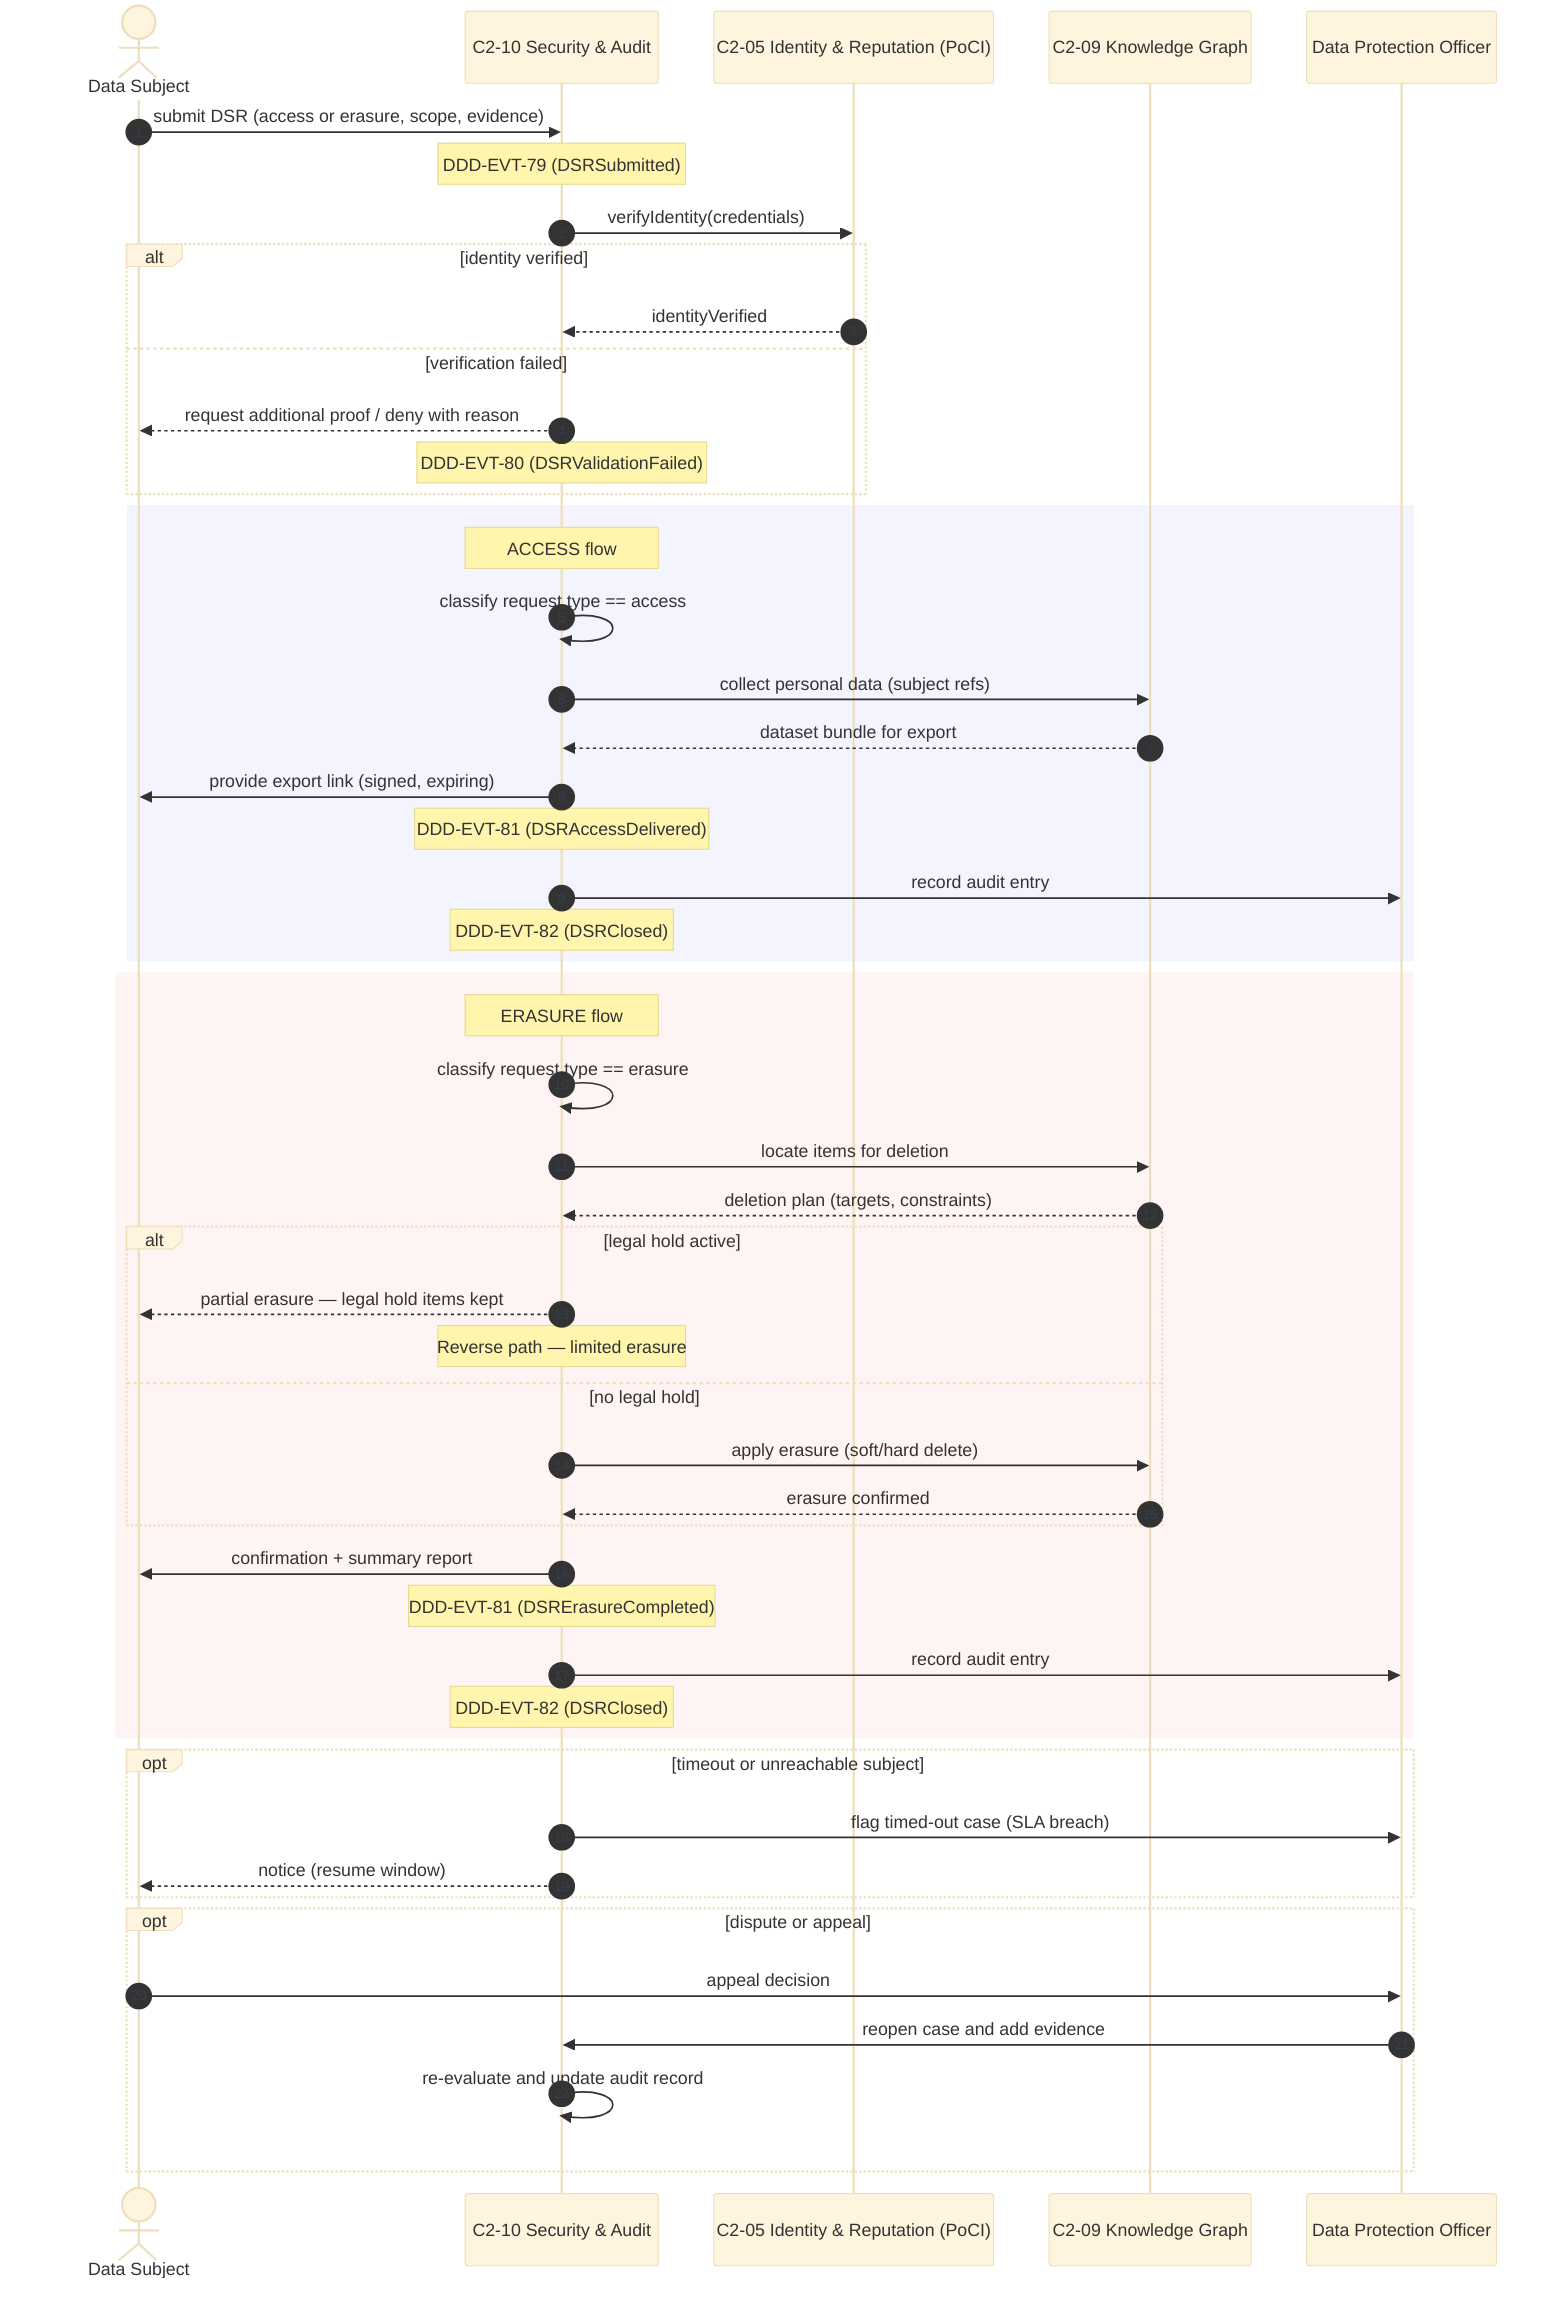 %%{init: {'theme':'base','themeVariables':{ 'sequenceNumberColor':'#334155'}}}%%
sequenceDiagram
autonumber

actor DS as Data Subject
participant SEC as C2-10 Security & Audit
participant ID as C2-05 Identity & Reputation (PoCI)
participant KG as C2-09 Knowledge Graph
participant DPO as Data Protection Officer

%% ========== Intake & Verification ==========
DS ->> SEC: submit DSR (access or erasure, scope, evidence)
note over SEC: DDD-EVT-79 (DSRSubmitted)

SEC ->> ID: verifyIdentity(credentials)
alt identity verified
  ID -->> SEC: identityVerified
else verification failed
  SEC -->> DS: request additional proof / deny with reason
  note over SEC: DDD-EVT-80 (DSRValidationFailed)
end


%% ========== ACCESS REQUEST FLOW ==========
rect rgb(244,244,255)
note over SEC: ACCESS flow
SEC ->> SEC: classify request type == access
SEC ->> KG: collect personal data (subject refs)
KG -->> SEC: dataset bundle for export
SEC ->> DS: provide export link (signed, expiring)
note over SEC: DDD-EVT-81 (DSRAccessDelivered)
SEC ->> DPO: record audit entry
note over SEC: DDD-EVT-82 (DSRClosed)
end


%% ========== ERASURE REQUEST FLOW ==========
rect rgb(255,244,244)
note over SEC: ERASURE flow
SEC ->> SEC: classify request type == erasure
SEC ->> KG: locate items for deletion
KG -->> SEC: deletion plan (targets, constraints)

alt legal hold active
  SEC -->> DS: partial erasure — legal hold items kept
  note over SEC: Reverse path — limited erasure
else no legal hold
  SEC ->> KG: apply erasure (soft/hard delete)
  KG -->> SEC: erasure confirmed
end

SEC ->> DS: confirmation + summary report
note over SEC: DDD-EVT-81 (DSRErasureCompleted)
SEC ->> DPO: record audit entry
note over SEC: DDD-EVT-82 (DSRClosed)
end


%% ========== Exception Handling ==========
opt timeout or unreachable subject
  SEC ->> DPO: flag timed-out case (SLA breach)
  SEC -->> DS: notice (resume window)
end

opt dispute or appeal
  DS ->> DPO: appeal decision
  DPO ->> SEC: reopen case and add evidence
  SEC ->> SEC: re-evaluate and update audit record
end